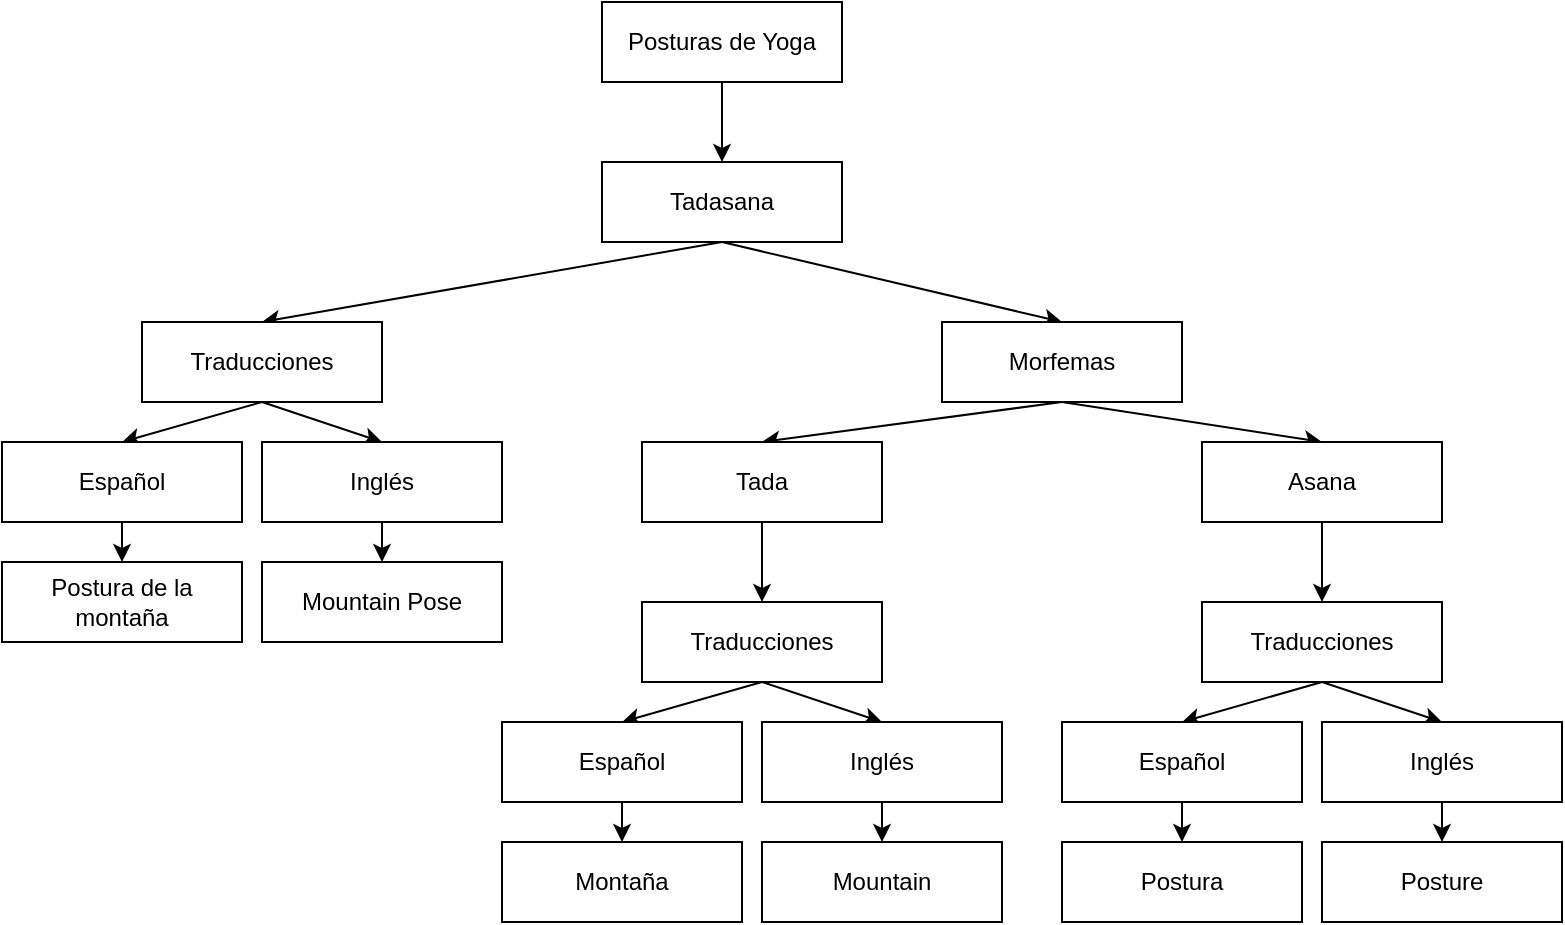 <mxfile>
    <diagram id="gv_Ox4UOS52ZXLnF1Gap" name="Page-1">
        <mxGraphModel dx="1122" dy="938" grid="1" gridSize="10" guides="1" tooltips="1" connect="1" arrows="1" fold="1" page="1" pageScale="1" pageWidth="850" pageHeight="1100" math="0" shadow="0">
            <root>
                <mxCell id="0"/>
                <mxCell id="1" parent="0"/>
                <mxCell id="28" style="edgeStyle=none;html=1;exitX=0.5;exitY=1;exitDx=0;exitDy=0;entryX=0.5;entryY=0;entryDx=0;entryDy=0;" edge="1" parent="1" source="2" target="4">
                    <mxGeometry relative="1" as="geometry"/>
                </mxCell>
                <mxCell id="2" value="Posturas de Yoga" style="rounded=0;whiteSpace=wrap;html=1;" vertex="1" parent="1">
                    <mxGeometry x="320" y="50" width="120" height="40" as="geometry"/>
                </mxCell>
                <mxCell id="29" style="edgeStyle=none;html=1;exitX=0.5;exitY=1;exitDx=0;exitDy=0;entryX=0.5;entryY=0;entryDx=0;entryDy=0;" edge="1" parent="1" source="4" target="8">
                    <mxGeometry relative="1" as="geometry"/>
                </mxCell>
                <mxCell id="30" style="edgeStyle=none;html=1;exitX=0.5;exitY=1;exitDx=0;exitDy=0;entryX=0.5;entryY=0;entryDx=0;entryDy=0;" edge="1" parent="1" source="4" target="9">
                    <mxGeometry relative="1" as="geometry"/>
                </mxCell>
                <mxCell id="4" value="Tadasana" style="rounded=0;whiteSpace=wrap;html=1;" vertex="1" parent="1">
                    <mxGeometry x="320" y="130" width="120" height="40" as="geometry"/>
                </mxCell>
                <mxCell id="31" style="edgeStyle=none;html=1;exitX=0.5;exitY=1;exitDx=0;exitDy=0;entryX=0.5;entryY=0;entryDx=0;entryDy=0;" edge="1" parent="1" source="8" target="10">
                    <mxGeometry relative="1" as="geometry"/>
                </mxCell>
                <mxCell id="32" style="edgeStyle=none;html=1;exitX=0.5;exitY=1;exitDx=0;exitDy=0;entryX=0.5;entryY=0;entryDx=0;entryDy=0;" edge="1" parent="1" source="8" target="11">
                    <mxGeometry relative="1" as="geometry"/>
                </mxCell>
                <mxCell id="8" value="Traducciones" style="rounded=0;whiteSpace=wrap;html=1;" vertex="1" parent="1">
                    <mxGeometry x="90" y="210" width="120" height="40" as="geometry"/>
                </mxCell>
                <mxCell id="40" style="edgeStyle=none;html=1;exitX=0.5;exitY=1;exitDx=0;exitDy=0;entryX=0.5;entryY=0;entryDx=0;entryDy=0;" edge="1" parent="1" source="9" target="16">
                    <mxGeometry relative="1" as="geometry"/>
                </mxCell>
                <mxCell id="41" style="edgeStyle=none;html=1;exitX=0.5;exitY=1;exitDx=0;exitDy=0;entryX=0.5;entryY=0;entryDx=0;entryDy=0;" edge="1" parent="1" source="9" target="17">
                    <mxGeometry relative="1" as="geometry"/>
                </mxCell>
                <mxCell id="9" value="Morfemas" style="rounded=0;whiteSpace=wrap;html=1;" vertex="1" parent="1">
                    <mxGeometry x="490" y="210" width="120" height="40" as="geometry"/>
                </mxCell>
                <mxCell id="33" style="edgeStyle=none;html=1;exitX=0.5;exitY=1;exitDx=0;exitDy=0;entryX=0.5;entryY=0;entryDx=0;entryDy=0;" edge="1" parent="1" source="10" target="14">
                    <mxGeometry relative="1" as="geometry"/>
                </mxCell>
                <mxCell id="10" value="Español" style="rounded=0;whiteSpace=wrap;html=1;" vertex="1" parent="1">
                    <mxGeometry x="20" y="270" width="120" height="40" as="geometry"/>
                </mxCell>
                <mxCell id="34" style="edgeStyle=none;html=1;exitX=0.5;exitY=1;exitDx=0;exitDy=0;entryX=0.5;entryY=0;entryDx=0;entryDy=0;" edge="1" parent="1" source="11" target="15">
                    <mxGeometry relative="1" as="geometry"/>
                </mxCell>
                <mxCell id="11" value="Inglés" style="rounded=0;whiteSpace=wrap;html=1;" vertex="1" parent="1">
                    <mxGeometry x="150" y="270" width="120" height="40" as="geometry"/>
                </mxCell>
                <mxCell id="14" value="Postura de la montaña" style="rounded=0;whiteSpace=wrap;html=1;" vertex="1" parent="1">
                    <mxGeometry x="20" y="330" width="120" height="40" as="geometry"/>
                </mxCell>
                <mxCell id="15" value="Mountain Pose" style="rounded=0;whiteSpace=wrap;html=1;" vertex="1" parent="1">
                    <mxGeometry x="150" y="330" width="120" height="40" as="geometry"/>
                </mxCell>
                <mxCell id="35" style="edgeStyle=none;html=1;exitX=0.5;exitY=1;exitDx=0;exitDy=0;entryX=0.5;entryY=0;entryDx=0;entryDy=0;" edge="1" parent="1" source="16" target="18">
                    <mxGeometry relative="1" as="geometry"/>
                </mxCell>
                <mxCell id="16" value="Tada" style="rounded=0;whiteSpace=wrap;html=1;" vertex="1" parent="1">
                    <mxGeometry x="340" y="270" width="120" height="40" as="geometry"/>
                </mxCell>
                <mxCell id="42" style="edgeStyle=none;html=1;exitX=0.5;exitY=1;exitDx=0;exitDy=0;entryX=0.5;entryY=0;entryDx=0;entryDy=0;" edge="1" parent="1" source="17" target="23">
                    <mxGeometry relative="1" as="geometry"/>
                </mxCell>
                <mxCell id="17" value="Asana" style="rounded=0;whiteSpace=wrap;html=1;" vertex="1" parent="1">
                    <mxGeometry x="620" y="270" width="120" height="40" as="geometry"/>
                </mxCell>
                <mxCell id="36" style="edgeStyle=none;html=1;exitX=0.5;exitY=1;exitDx=0;exitDy=0;entryX=0.5;entryY=0;entryDx=0;entryDy=0;" edge="1" parent="1" source="18" target="19">
                    <mxGeometry relative="1" as="geometry"/>
                </mxCell>
                <mxCell id="37" style="edgeStyle=none;html=1;exitX=0.5;exitY=1;exitDx=0;exitDy=0;entryX=0.5;entryY=0;entryDx=0;entryDy=0;" edge="1" parent="1" source="18" target="20">
                    <mxGeometry relative="1" as="geometry"/>
                </mxCell>
                <mxCell id="18" value="Traducciones" style="rounded=0;whiteSpace=wrap;html=1;" vertex="1" parent="1">
                    <mxGeometry x="340" y="350" width="120" height="40" as="geometry"/>
                </mxCell>
                <mxCell id="38" style="edgeStyle=none;html=1;exitX=0.5;exitY=1;exitDx=0;exitDy=0;entryX=0.5;entryY=0;entryDx=0;entryDy=0;" edge="1" parent="1" source="19" target="21">
                    <mxGeometry relative="1" as="geometry"/>
                </mxCell>
                <mxCell id="19" value="Español" style="rounded=0;whiteSpace=wrap;html=1;" vertex="1" parent="1">
                    <mxGeometry x="270" y="410" width="120" height="40" as="geometry"/>
                </mxCell>
                <mxCell id="39" style="edgeStyle=none;html=1;exitX=0.5;exitY=1;exitDx=0;exitDy=0;entryX=0.5;entryY=0;entryDx=0;entryDy=0;" edge="1" parent="1" source="20" target="22">
                    <mxGeometry relative="1" as="geometry"/>
                </mxCell>
                <mxCell id="20" value="Inglés" style="rounded=0;whiteSpace=wrap;html=1;" vertex="1" parent="1">
                    <mxGeometry x="400" y="410" width="120" height="40" as="geometry"/>
                </mxCell>
                <mxCell id="21" value="Montaña" style="rounded=0;whiteSpace=wrap;html=1;" vertex="1" parent="1">
                    <mxGeometry x="270" y="470" width="120" height="40" as="geometry"/>
                </mxCell>
                <mxCell id="22" value="Mountain" style="rounded=0;whiteSpace=wrap;html=1;" vertex="1" parent="1">
                    <mxGeometry x="400" y="470" width="120" height="40" as="geometry"/>
                </mxCell>
                <mxCell id="43" style="edgeStyle=none;html=1;exitX=0.5;exitY=1;exitDx=0;exitDy=0;entryX=0.5;entryY=0;entryDx=0;entryDy=0;" edge="1" parent="1" source="23" target="24">
                    <mxGeometry relative="1" as="geometry"/>
                </mxCell>
                <mxCell id="44" style="edgeStyle=none;html=1;exitX=0.5;exitY=1;exitDx=0;exitDy=0;entryX=0.5;entryY=0;entryDx=0;entryDy=0;" edge="1" parent="1" source="23" target="25">
                    <mxGeometry relative="1" as="geometry"/>
                </mxCell>
                <mxCell id="23" value="Traducciones" style="rounded=0;whiteSpace=wrap;html=1;" vertex="1" parent="1">
                    <mxGeometry x="620" y="350" width="120" height="40" as="geometry"/>
                </mxCell>
                <mxCell id="45" style="edgeStyle=none;html=1;exitX=0.5;exitY=1;exitDx=0;exitDy=0;entryX=0.5;entryY=0;entryDx=0;entryDy=0;" edge="1" parent="1" source="24" target="26">
                    <mxGeometry relative="1" as="geometry"/>
                </mxCell>
                <mxCell id="24" value="Español" style="rounded=0;whiteSpace=wrap;html=1;" vertex="1" parent="1">
                    <mxGeometry x="550" y="410" width="120" height="40" as="geometry"/>
                </mxCell>
                <mxCell id="46" style="edgeStyle=none;html=1;exitX=0.5;exitY=1;exitDx=0;exitDy=0;entryX=0.5;entryY=0;entryDx=0;entryDy=0;" edge="1" parent="1" source="25" target="27">
                    <mxGeometry relative="1" as="geometry"/>
                </mxCell>
                <mxCell id="25" value="Inglés" style="rounded=0;whiteSpace=wrap;html=1;" vertex="1" parent="1">
                    <mxGeometry x="680" y="410" width="120" height="40" as="geometry"/>
                </mxCell>
                <mxCell id="26" value="Postura" style="rounded=0;whiteSpace=wrap;html=1;" vertex="1" parent="1">
                    <mxGeometry x="550" y="470" width="120" height="40" as="geometry"/>
                </mxCell>
                <mxCell id="27" value="Posture" style="rounded=0;whiteSpace=wrap;html=1;" vertex="1" parent="1">
                    <mxGeometry x="680" y="470" width="120" height="40" as="geometry"/>
                </mxCell>
            </root>
        </mxGraphModel>
    </diagram>
</mxfile>